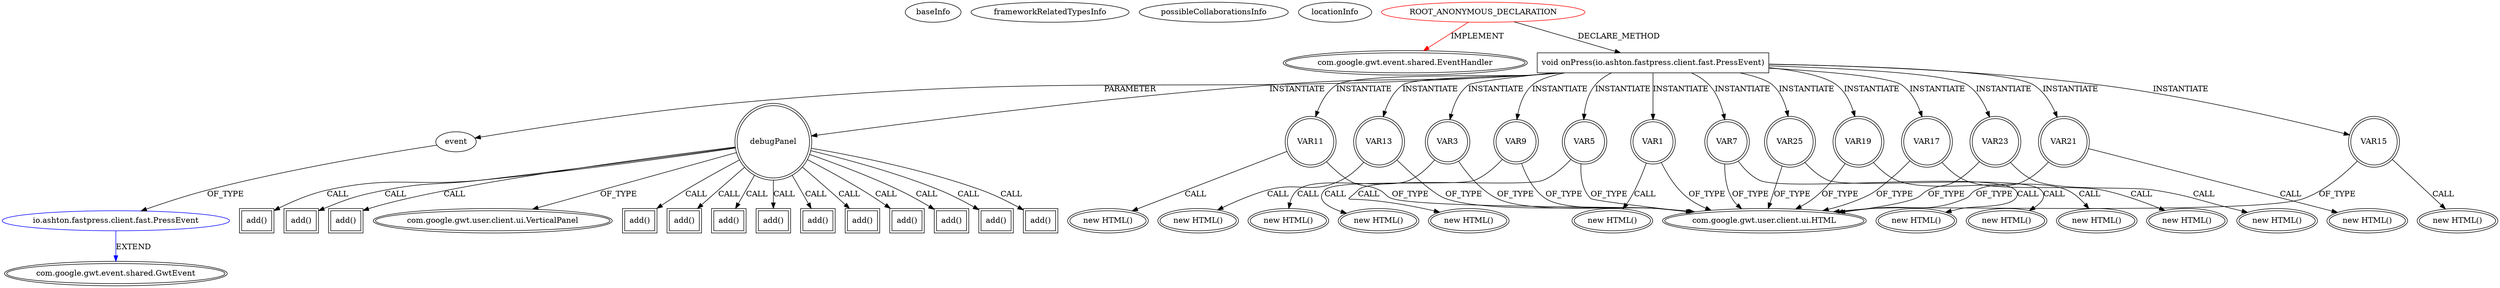 digraph {
baseInfo[graphId=746,category="extension_graph",isAnonymous=true,possibleRelation=true]
frameworkRelatedTypesInfo[0="com.google.gwt.event.shared.EventHandler"]
possibleCollaborationsInfo[0="746~CLIENT_METHOD_DECLARATION-PARAMETER_DECLARATION-~com.google.gwt.event.shared.EventHandler ~com.google.gwt.event.shared.GwtEvent ~true~false"]
locationInfo[projectName="ashtonthomas-gwt-fast-touch-press",filePath="/ashtonthomas-gwt-fast-touch-press/gwt-fast-touch-press-master/src/io/ashton/fastpress/client/Gwt_fast_press.java",contextSignature="void onModuleLoad()",graphId="746"]
0[label="ROOT_ANONYMOUS_DECLARATION",vertexType="ROOT_ANONYMOUS_DECLARATION",isFrameworkType=false,color=red]
1[label="com.google.gwt.event.shared.EventHandler",vertexType="FRAMEWORK_INTERFACE_TYPE",isFrameworkType=true,peripheries=2]
6[label="void onPress(io.ashton.fastpress.client.fast.PressEvent)",vertexType="CLIENT_METHOD_DECLARATION",isFrameworkType=false,shape=box]
7[label="event",vertexType="PARAMETER_DECLARATION",isFrameworkType=false]
8[label="io.ashton.fastpress.client.fast.PressEvent",vertexType="REFERENCE_CLIENT_CLASS_DECLARATION",isFrameworkType=false,color=blue]
9[label="com.google.gwt.event.shared.GwtEvent",vertexType="FRAMEWORK_CLASS_TYPE",isFrameworkType=true,peripheries=2]
10[label="debugPanel",vertexType="VARIABLE_EXPRESION",isFrameworkType=true,peripheries=2,shape=circle]
12[label="com.google.gwt.user.client.ui.VerticalPanel",vertexType="FRAMEWORK_CLASS_TYPE",isFrameworkType=true,peripheries=2]
11[label="add()",vertexType="INSIDE_CALL",isFrameworkType=true,peripheries=2,shape=box]
14[label="VAR1",vertexType="VARIABLE_EXPRESION",isFrameworkType=true,peripheries=2,shape=circle]
15[label="com.google.gwt.user.client.ui.HTML",vertexType="FRAMEWORK_CLASS_TYPE",isFrameworkType=true,peripheries=2]
13[label="new HTML()",vertexType="CONSTRUCTOR_CALL",isFrameworkType=true,peripheries=2]
17[label="add()",vertexType="INSIDE_CALL",isFrameworkType=true,peripheries=2,shape=box]
19[label="VAR3",vertexType="VARIABLE_EXPRESION",isFrameworkType=true,peripheries=2,shape=circle]
18[label="new HTML()",vertexType="CONSTRUCTOR_CALL",isFrameworkType=true,peripheries=2]
22[label="add()",vertexType="INSIDE_CALL",isFrameworkType=true,peripheries=2,shape=box]
24[label="VAR5",vertexType="VARIABLE_EXPRESION",isFrameworkType=true,peripheries=2,shape=circle]
23[label="new HTML()",vertexType="CONSTRUCTOR_CALL",isFrameworkType=true,peripheries=2]
27[label="add()",vertexType="INSIDE_CALL",isFrameworkType=true,peripheries=2,shape=box]
29[label="VAR7",vertexType="VARIABLE_EXPRESION",isFrameworkType=true,peripheries=2,shape=circle]
28[label="new HTML()",vertexType="CONSTRUCTOR_CALL",isFrameworkType=true,peripheries=2]
32[label="add()",vertexType="INSIDE_CALL",isFrameworkType=true,peripheries=2,shape=box]
34[label="VAR9",vertexType="VARIABLE_EXPRESION",isFrameworkType=true,peripheries=2,shape=circle]
33[label="new HTML()",vertexType="CONSTRUCTOR_CALL",isFrameworkType=true,peripheries=2]
37[label="add()",vertexType="INSIDE_CALL",isFrameworkType=true,peripheries=2,shape=box]
39[label="VAR11",vertexType="VARIABLE_EXPRESION",isFrameworkType=true,peripheries=2,shape=circle]
38[label="new HTML()",vertexType="CONSTRUCTOR_CALL",isFrameworkType=true,peripheries=2]
42[label="add()",vertexType="INSIDE_CALL",isFrameworkType=true,peripheries=2,shape=box]
44[label="VAR13",vertexType="VARIABLE_EXPRESION",isFrameworkType=true,peripheries=2,shape=circle]
43[label="new HTML()",vertexType="CONSTRUCTOR_CALL",isFrameworkType=true,peripheries=2]
47[label="add()",vertexType="INSIDE_CALL",isFrameworkType=true,peripheries=2,shape=box]
49[label="VAR15",vertexType="VARIABLE_EXPRESION",isFrameworkType=true,peripheries=2,shape=circle]
48[label="new HTML()",vertexType="CONSTRUCTOR_CALL",isFrameworkType=true,peripheries=2]
52[label="add()",vertexType="INSIDE_CALL",isFrameworkType=true,peripheries=2,shape=box]
54[label="VAR17",vertexType="VARIABLE_EXPRESION",isFrameworkType=true,peripheries=2,shape=circle]
53[label="new HTML()",vertexType="CONSTRUCTOR_CALL",isFrameworkType=true,peripheries=2]
57[label="add()",vertexType="INSIDE_CALL",isFrameworkType=true,peripheries=2,shape=box]
59[label="VAR19",vertexType="VARIABLE_EXPRESION",isFrameworkType=true,peripheries=2,shape=circle]
58[label="new HTML()",vertexType="CONSTRUCTOR_CALL",isFrameworkType=true,peripheries=2]
62[label="add()",vertexType="INSIDE_CALL",isFrameworkType=true,peripheries=2,shape=box]
64[label="VAR21",vertexType="VARIABLE_EXPRESION",isFrameworkType=true,peripheries=2,shape=circle]
63[label="new HTML()",vertexType="CONSTRUCTOR_CALL",isFrameworkType=true,peripheries=2]
67[label="add()",vertexType="INSIDE_CALL",isFrameworkType=true,peripheries=2,shape=box]
69[label="VAR23",vertexType="VARIABLE_EXPRESION",isFrameworkType=true,peripheries=2,shape=circle]
68[label="new HTML()",vertexType="CONSTRUCTOR_CALL",isFrameworkType=true,peripheries=2]
72[label="add()",vertexType="INSIDE_CALL",isFrameworkType=true,peripheries=2,shape=box]
74[label="VAR25",vertexType="VARIABLE_EXPRESION",isFrameworkType=true,peripheries=2,shape=circle]
73[label="new HTML()",vertexType="CONSTRUCTOR_CALL",isFrameworkType=true,peripheries=2]
0->1[label="IMPLEMENT",color=red]
0->6[label="DECLARE_METHOD"]
8->9[label="EXTEND",color=blue]
7->8[label="OF_TYPE"]
6->7[label="PARAMETER"]
6->10[label="INSTANTIATE"]
10->12[label="OF_TYPE"]
10->11[label="CALL"]
6->14[label="INSTANTIATE"]
14->15[label="OF_TYPE"]
14->13[label="CALL"]
10->17[label="CALL"]
6->19[label="INSTANTIATE"]
19->15[label="OF_TYPE"]
19->18[label="CALL"]
10->22[label="CALL"]
6->24[label="INSTANTIATE"]
24->15[label="OF_TYPE"]
24->23[label="CALL"]
10->27[label="CALL"]
6->29[label="INSTANTIATE"]
29->15[label="OF_TYPE"]
29->28[label="CALL"]
10->32[label="CALL"]
6->34[label="INSTANTIATE"]
34->15[label="OF_TYPE"]
34->33[label="CALL"]
10->37[label="CALL"]
6->39[label="INSTANTIATE"]
39->15[label="OF_TYPE"]
39->38[label="CALL"]
10->42[label="CALL"]
6->44[label="INSTANTIATE"]
44->15[label="OF_TYPE"]
44->43[label="CALL"]
10->47[label="CALL"]
6->49[label="INSTANTIATE"]
49->15[label="OF_TYPE"]
49->48[label="CALL"]
10->52[label="CALL"]
6->54[label="INSTANTIATE"]
54->15[label="OF_TYPE"]
54->53[label="CALL"]
10->57[label="CALL"]
6->59[label="INSTANTIATE"]
59->15[label="OF_TYPE"]
59->58[label="CALL"]
10->62[label="CALL"]
6->64[label="INSTANTIATE"]
64->15[label="OF_TYPE"]
64->63[label="CALL"]
10->67[label="CALL"]
6->69[label="INSTANTIATE"]
69->15[label="OF_TYPE"]
69->68[label="CALL"]
10->72[label="CALL"]
6->74[label="INSTANTIATE"]
74->15[label="OF_TYPE"]
74->73[label="CALL"]
}
